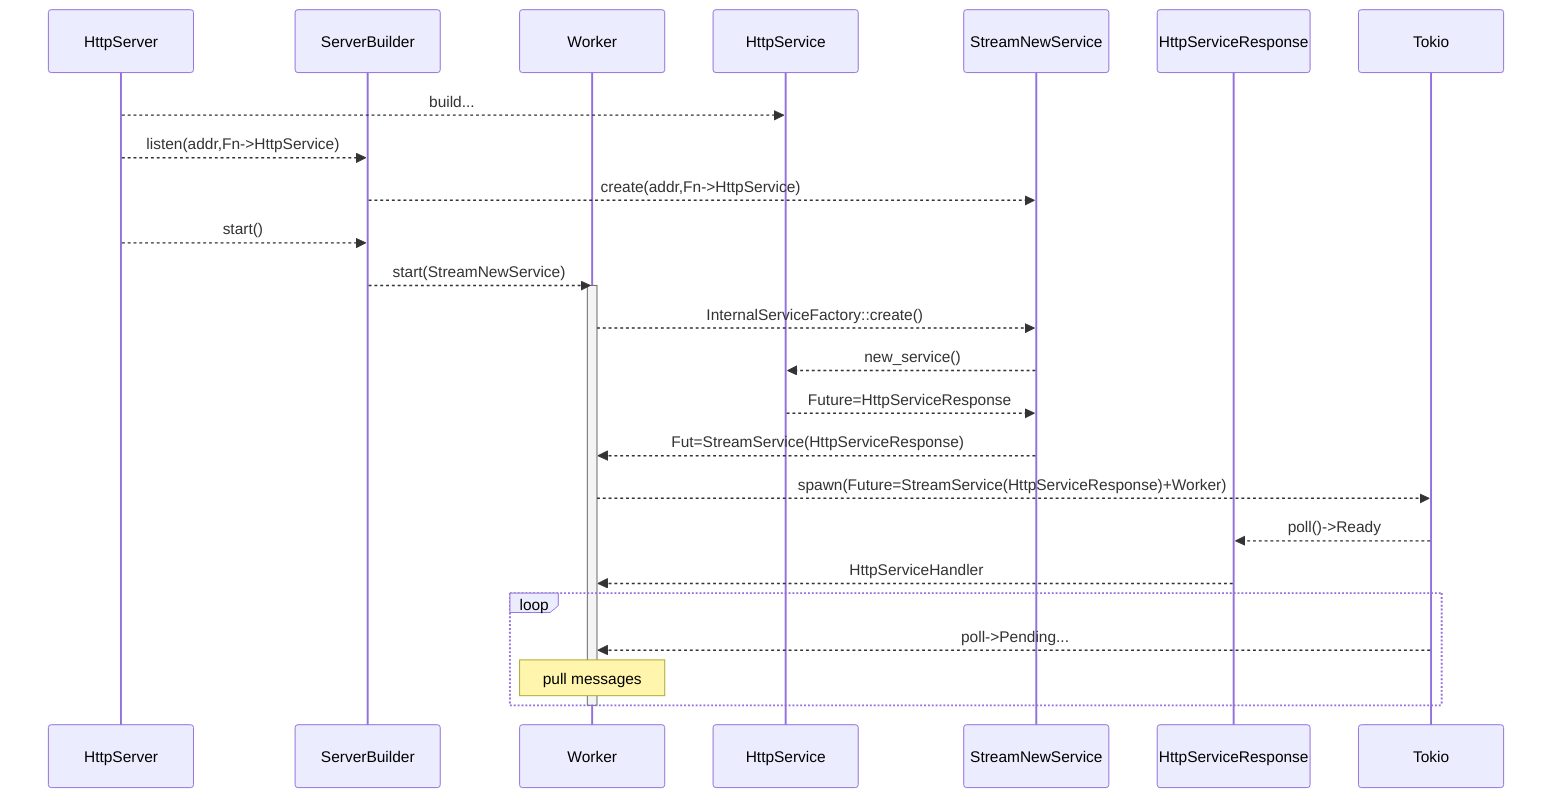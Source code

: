 sequenceDiagram

participant HttpServer
participant ServerBuilder
participant Worker
participant HttpService
participant StreamNewService
participant HttpServiceResponse
participant Tokio


HttpServer-->>HttpService: build...
HttpServer-->>ServerBuilder: listen(addr,Fn->HttpService)
ServerBuilder-->>StreamNewService: create(addr,Fn->HttpService)
HttpServer-->>ServerBuilder: start()
ServerBuilder-->>Worker: start(StreamNewService)
activate Worker
	Worker-->>StreamNewService: InternalServiceFactory::create()
	StreamNewService-->>HttpService: new_service()
	HttpService-->>StreamNewService: Future=HttpServiceResponse
	StreamNewService-->>Worker: Fut=StreamService(HttpServiceResponse)
	Worker-->>Tokio: spawn(Future=StreamService(HttpServiceResponse)+Worker)
	Tokio-->>HttpServiceResponse: poll()->Ready
	HttpServiceResponse-->>Worker: HttpServiceHandler
	loop
		Tokio-->>Worker: poll->Pending...
		Note over Worker: pull messages
	end
deactivate Worker